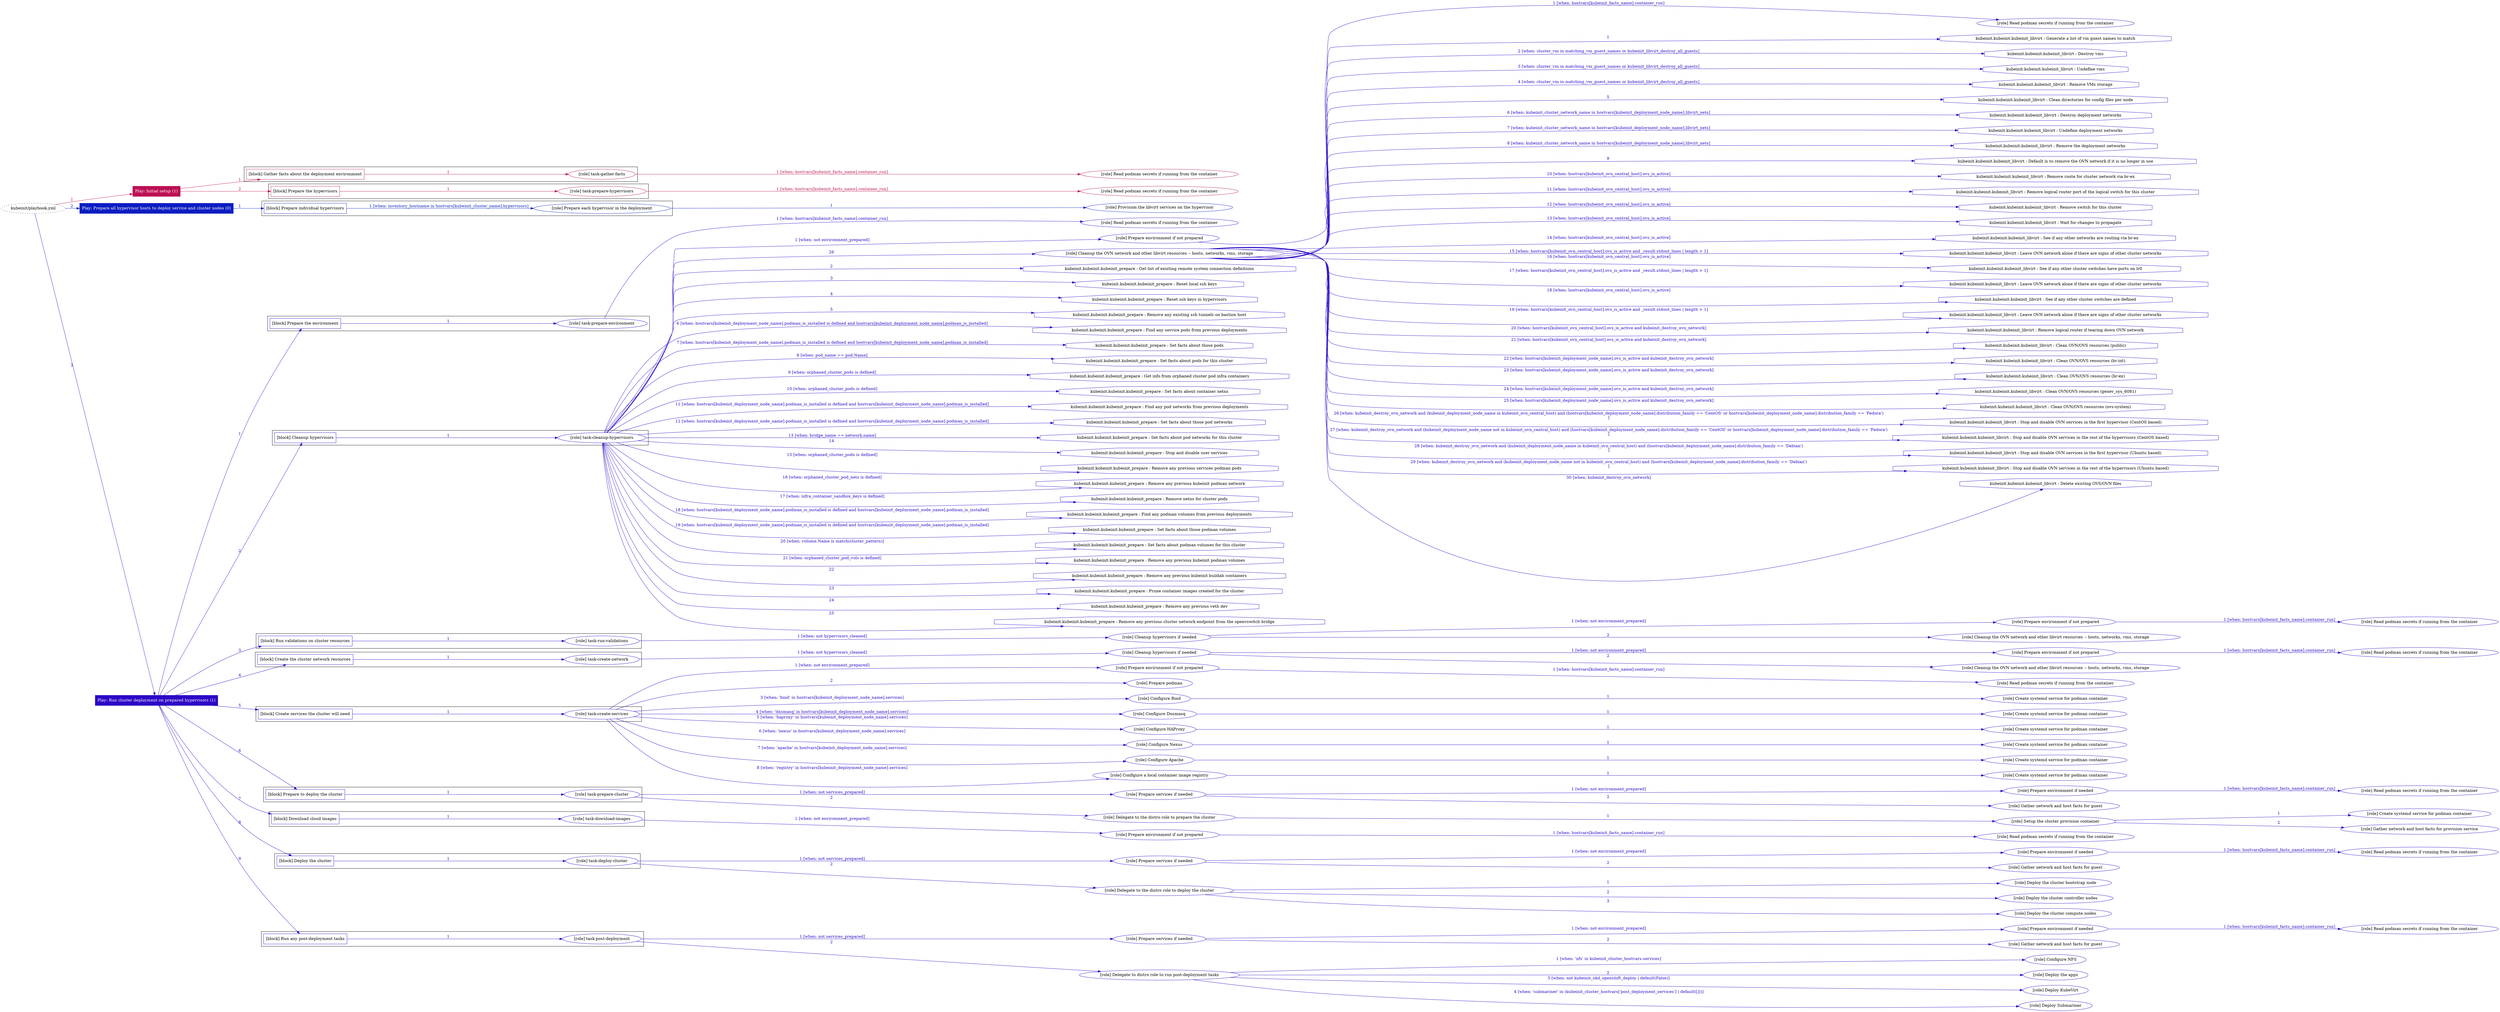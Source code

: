 digraph {
	graph [concentrate=true ordering=in rankdir=LR ratio=fill]
	edge [esep=5 sep=10]
	"kubeinit/playbook.yml" [id=root_node style=dotted]
	play_2c2508fe [label="Play: Initial setup (1)" color="#bc1054" fontcolor="#ffffff" id=play_2c2508fe shape=box style=filled tooltip=localhost]
	"kubeinit/playbook.yml" -> play_2c2508fe [label="1 " color="#bc1054" fontcolor="#bc1054" id=edge_4478fea7 labeltooltip="1 " tooltip="1 "]
	subgraph "Read podman secrets if running from the container" {
		role_b04b9e22 [label="[role] Read podman secrets if running from the container" color="#bc1054" id=role_b04b9e22 tooltip="Read podman secrets if running from the container"]
	}
	subgraph "task-gather-facts" {
		role_7b9893bc [label="[role] task-gather-facts" color="#bc1054" id=role_7b9893bc tooltip="task-gather-facts"]
		role_7b9893bc -> role_b04b9e22 [label="1 [when: hostvars[kubeinit_facts_name].container_run]" color="#bc1054" fontcolor="#bc1054" id=edge_1fce72dd labeltooltip="1 [when: hostvars[kubeinit_facts_name].container_run]" tooltip="1 [when: hostvars[kubeinit_facts_name].container_run]"]
	}
	subgraph "Read podman secrets if running from the container" {
		role_eb080489 [label="[role] Read podman secrets if running from the container" color="#bc1054" id=role_eb080489 tooltip="Read podman secrets if running from the container"]
	}
	subgraph "task-prepare-hypervisors" {
		role_b4d3b765 [label="[role] task-prepare-hypervisors" color="#bc1054" id=role_b4d3b765 tooltip="task-prepare-hypervisors"]
		role_b4d3b765 -> role_eb080489 [label="1 [when: hostvars[kubeinit_facts_name].container_run]" color="#bc1054" fontcolor="#bc1054" id=edge_f281e3e7 labeltooltip="1 [when: hostvars[kubeinit_facts_name].container_run]" tooltip="1 [when: hostvars[kubeinit_facts_name].container_run]"]
	}
	subgraph "Play: Initial setup (1)" {
		play_2c2508fe -> block_9a277f80 [label=1 color="#bc1054" fontcolor="#bc1054" id=edge_8232bbea labeltooltip=1 tooltip=1]
		subgraph cluster_block_9a277f80 {
			block_9a277f80 [label="[block] Gather facts about the deployment environment" color="#bc1054" id=block_9a277f80 labeltooltip="Gather facts about the deployment environment" shape=box tooltip="Gather facts about the deployment environment"]
			block_9a277f80 -> role_7b9893bc [label="1 " color="#bc1054" fontcolor="#bc1054" id=edge_72959b9e labeltooltip="1 " tooltip="1 "]
		}
		play_2c2508fe -> block_6b43b28f [label=2 color="#bc1054" fontcolor="#bc1054" id=edge_0f5d4173 labeltooltip=2 tooltip=2]
		subgraph cluster_block_6b43b28f {
			block_6b43b28f [label="[block] Prepare the hypervisors" color="#bc1054" id=block_6b43b28f labeltooltip="Prepare the hypervisors" shape=box tooltip="Prepare the hypervisors"]
			block_6b43b28f -> role_b4d3b765 [label="1 " color="#bc1054" fontcolor="#bc1054" id=edge_a3e27d16 labeltooltip="1 " tooltip="1 "]
		}
	}
	play_be5ba1f9 [label="Play: Prepare all hypervisor hosts to deploy service and cluster nodes (0)" color="#0b1dc1" fontcolor="#ffffff" id=play_be5ba1f9 shape=box style=filled tooltip="Play: Prepare all hypervisor hosts to deploy service and cluster nodes (0)"]
	"kubeinit/playbook.yml" -> play_be5ba1f9 [label="2 " color="#0b1dc1" fontcolor="#0b1dc1" id=edge_9eaf4f8a labeltooltip="2 " tooltip="2 "]
	subgraph "Provision the libvirt services on the hypervisor" {
		role_1a69fab8 [label="[role] Provision the libvirt services on the hypervisor" color="#0b1dc1" id=role_1a69fab8 tooltip="Provision the libvirt services on the hypervisor"]
	}
	subgraph "Prepare each hypervisor in the deployment" {
		role_00265170 [label="[role] Prepare each hypervisor in the deployment" color="#0b1dc1" id=role_00265170 tooltip="Prepare each hypervisor in the deployment"]
		role_00265170 -> role_1a69fab8 [label="1 " color="#0b1dc1" fontcolor="#0b1dc1" id=edge_0d4a24a4 labeltooltip="1 " tooltip="1 "]
	}
	subgraph "Play: Prepare all hypervisor hosts to deploy service and cluster nodes (0)" {
		play_be5ba1f9 -> block_6b6a8a63 [label=1 color="#0b1dc1" fontcolor="#0b1dc1" id=edge_4ced4e13 labeltooltip=1 tooltip=1]
		subgraph cluster_block_6b6a8a63 {
			block_6b6a8a63 [label="[block] Prepare individual hypervisors" color="#0b1dc1" id=block_6b6a8a63 labeltooltip="Prepare individual hypervisors" shape=box tooltip="Prepare individual hypervisors"]
			block_6b6a8a63 -> role_00265170 [label="1 [when: inventory_hostname in hostvars[kubeinit_cluster_name].hypervisors]" color="#0b1dc1" fontcolor="#0b1dc1" id=edge_5db9047f labeltooltip="1 [when: inventory_hostname in hostvars[kubeinit_cluster_name].hypervisors]" tooltip="1 [when: inventory_hostname in hostvars[kubeinit_cluster_name].hypervisors]"]
		}
	}
	play_8c4a919c [label="Play: Run cluster deployment on prepared hypervisors (1)" color="#2d06c6" fontcolor="#ffffff" id=play_8c4a919c shape=box style=filled tooltip=localhost]
	"kubeinit/playbook.yml" -> play_8c4a919c [label="3 " color="#2d06c6" fontcolor="#2d06c6" id=edge_ed7a48e8 labeltooltip="3 " tooltip="3 "]
	subgraph "Read podman secrets if running from the container" {
		role_0d879c09 [label="[role] Read podman secrets if running from the container" color="#2d06c6" id=role_0d879c09 tooltip="Read podman secrets if running from the container"]
	}
	subgraph "task-prepare-environment" {
		role_235e9c06 [label="[role] task-prepare-environment" color="#2d06c6" id=role_235e9c06 tooltip="task-prepare-environment"]
		role_235e9c06 -> role_0d879c09 [label="1 [when: hostvars[kubeinit_facts_name].container_run]" color="#2d06c6" fontcolor="#2d06c6" id=edge_e47ae565 labeltooltip="1 [when: hostvars[kubeinit_facts_name].container_run]" tooltip="1 [when: hostvars[kubeinit_facts_name].container_run]"]
	}
	subgraph "Read podman secrets if running from the container" {
		role_004c5efe [label="[role] Read podman secrets if running from the container" color="#2d06c6" id=role_004c5efe tooltip="Read podman secrets if running from the container"]
	}
	subgraph "Prepare environment if not prepared" {
		role_b1bf8eea [label="[role] Prepare environment if not prepared" color="#2d06c6" id=role_b1bf8eea tooltip="Prepare environment if not prepared"]
		role_b1bf8eea -> role_004c5efe [label="1 [when: hostvars[kubeinit_facts_name].container_run]" color="#2d06c6" fontcolor="#2d06c6" id=edge_266c7730 labeltooltip="1 [when: hostvars[kubeinit_facts_name].container_run]" tooltip="1 [when: hostvars[kubeinit_facts_name].container_run]"]
	}
	subgraph "Cleanup the OVN network and other libvirt resources -- hosts, networks, vms, storage" {
		role_cb018a1f [label="[role] Cleanup the OVN network and other libvirt resources -- hosts, networks, vms, storage" color="#2d06c6" id=role_cb018a1f tooltip="Cleanup the OVN network and other libvirt resources -- hosts, networks, vms, storage"]
		task_b13d6824 [label="kubeinit.kubeinit.kubeinit_libvirt : Generate a list of vm guest names to match" color="#2d06c6" id=task_b13d6824 shape=octagon tooltip="kubeinit.kubeinit.kubeinit_libvirt : Generate a list of vm guest names to match"]
		role_cb018a1f -> task_b13d6824 [label="1 " color="#2d06c6" fontcolor="#2d06c6" id=edge_498e5e73 labeltooltip="1 " tooltip="1 "]
		task_1e8fa1de [label="kubeinit.kubeinit.kubeinit_libvirt : Destroy vms" color="#2d06c6" id=task_1e8fa1de shape=octagon tooltip="kubeinit.kubeinit.kubeinit_libvirt : Destroy vms"]
		role_cb018a1f -> task_1e8fa1de [label="2 [when: cluster_vm in matching_vm_guest_names or kubeinit_libvirt_destroy_all_guests]" color="#2d06c6" fontcolor="#2d06c6" id=edge_bc2fe259 labeltooltip="2 [when: cluster_vm in matching_vm_guest_names or kubeinit_libvirt_destroy_all_guests]" tooltip="2 [when: cluster_vm in matching_vm_guest_names or kubeinit_libvirt_destroy_all_guests]"]
		task_642c8fd7 [label="kubeinit.kubeinit.kubeinit_libvirt : Undefine vms" color="#2d06c6" id=task_642c8fd7 shape=octagon tooltip="kubeinit.kubeinit.kubeinit_libvirt : Undefine vms"]
		role_cb018a1f -> task_642c8fd7 [label="3 [when: cluster_vm in matching_vm_guest_names or kubeinit_libvirt_destroy_all_guests]" color="#2d06c6" fontcolor="#2d06c6" id=edge_5ae63c77 labeltooltip="3 [when: cluster_vm in matching_vm_guest_names or kubeinit_libvirt_destroy_all_guests]" tooltip="3 [when: cluster_vm in matching_vm_guest_names or kubeinit_libvirt_destroy_all_guests]"]
		task_d6538812 [label="kubeinit.kubeinit.kubeinit_libvirt : Remove VMs storage" color="#2d06c6" id=task_d6538812 shape=octagon tooltip="kubeinit.kubeinit.kubeinit_libvirt : Remove VMs storage"]
		role_cb018a1f -> task_d6538812 [label="4 [when: cluster_vm in matching_vm_guest_names or kubeinit_libvirt_destroy_all_guests]" color="#2d06c6" fontcolor="#2d06c6" id=edge_23ca0b2b labeltooltip="4 [when: cluster_vm in matching_vm_guest_names or kubeinit_libvirt_destroy_all_guests]" tooltip="4 [when: cluster_vm in matching_vm_guest_names or kubeinit_libvirt_destroy_all_guests]"]
		task_a43aa437 [label="kubeinit.kubeinit.kubeinit_libvirt : Clean directories for config files per node" color="#2d06c6" id=task_a43aa437 shape=octagon tooltip="kubeinit.kubeinit.kubeinit_libvirt : Clean directories for config files per node"]
		role_cb018a1f -> task_a43aa437 [label="5 " color="#2d06c6" fontcolor="#2d06c6" id=edge_59586abf labeltooltip="5 " tooltip="5 "]
		task_bd4cc102 [label="kubeinit.kubeinit.kubeinit_libvirt : Destroy deployment networks" color="#2d06c6" id=task_bd4cc102 shape=octagon tooltip="kubeinit.kubeinit.kubeinit_libvirt : Destroy deployment networks"]
		role_cb018a1f -> task_bd4cc102 [label="6 [when: kubeinit_cluster_network_name in hostvars[kubeinit_deployment_node_name].libvirt_nets]" color="#2d06c6" fontcolor="#2d06c6" id=edge_1b3fa964 labeltooltip="6 [when: kubeinit_cluster_network_name in hostvars[kubeinit_deployment_node_name].libvirt_nets]" tooltip="6 [when: kubeinit_cluster_network_name in hostvars[kubeinit_deployment_node_name].libvirt_nets]"]
		task_d47474fd [label="kubeinit.kubeinit.kubeinit_libvirt : Undefine deployment networks" color="#2d06c6" id=task_d47474fd shape=octagon tooltip="kubeinit.kubeinit.kubeinit_libvirt : Undefine deployment networks"]
		role_cb018a1f -> task_d47474fd [label="7 [when: kubeinit_cluster_network_name in hostvars[kubeinit_deployment_node_name].libvirt_nets]" color="#2d06c6" fontcolor="#2d06c6" id=edge_cca3047c labeltooltip="7 [when: kubeinit_cluster_network_name in hostvars[kubeinit_deployment_node_name].libvirt_nets]" tooltip="7 [when: kubeinit_cluster_network_name in hostvars[kubeinit_deployment_node_name].libvirt_nets]"]
		task_1a55c24e [label="kubeinit.kubeinit.kubeinit_libvirt : Remove the deployment networks" color="#2d06c6" id=task_1a55c24e shape=octagon tooltip="kubeinit.kubeinit.kubeinit_libvirt : Remove the deployment networks"]
		role_cb018a1f -> task_1a55c24e [label="8 [when: kubeinit_cluster_network_name in hostvars[kubeinit_deployment_node_name].libvirt_nets]" color="#2d06c6" fontcolor="#2d06c6" id=edge_f0689af9 labeltooltip="8 [when: kubeinit_cluster_network_name in hostvars[kubeinit_deployment_node_name].libvirt_nets]" tooltip="8 [when: kubeinit_cluster_network_name in hostvars[kubeinit_deployment_node_name].libvirt_nets]"]
		task_de033143 [label="kubeinit.kubeinit.kubeinit_libvirt : Default is to remove the OVN network if it is no longer in use" color="#2d06c6" id=task_de033143 shape=octagon tooltip="kubeinit.kubeinit.kubeinit_libvirt : Default is to remove the OVN network if it is no longer in use"]
		role_cb018a1f -> task_de033143 [label="9 " color="#2d06c6" fontcolor="#2d06c6" id=edge_bea1b31c labeltooltip="9 " tooltip="9 "]
		task_fe387391 [label="kubeinit.kubeinit.kubeinit_libvirt : Remove route for cluster network via br-ex" color="#2d06c6" id=task_fe387391 shape=octagon tooltip="kubeinit.kubeinit.kubeinit_libvirt : Remove route for cluster network via br-ex"]
		role_cb018a1f -> task_fe387391 [label="10 [when: hostvars[kubeinit_ovn_central_host].ovs_is_active]" color="#2d06c6" fontcolor="#2d06c6" id=edge_c26124bd labeltooltip="10 [when: hostvars[kubeinit_ovn_central_host].ovs_is_active]" tooltip="10 [when: hostvars[kubeinit_ovn_central_host].ovs_is_active]"]
		task_5564be2a [label="kubeinit.kubeinit.kubeinit_libvirt : Remove logical router port of the logical switch for this cluster" color="#2d06c6" id=task_5564be2a shape=octagon tooltip="kubeinit.kubeinit.kubeinit_libvirt : Remove logical router port of the logical switch for this cluster"]
		role_cb018a1f -> task_5564be2a [label="11 [when: hostvars[kubeinit_ovn_central_host].ovs_is_active]" color="#2d06c6" fontcolor="#2d06c6" id=edge_ad316e17 labeltooltip="11 [when: hostvars[kubeinit_ovn_central_host].ovs_is_active]" tooltip="11 [when: hostvars[kubeinit_ovn_central_host].ovs_is_active]"]
		task_ad98b372 [label="kubeinit.kubeinit.kubeinit_libvirt : Remove switch for this cluster" color="#2d06c6" id=task_ad98b372 shape=octagon tooltip="kubeinit.kubeinit.kubeinit_libvirt : Remove switch for this cluster"]
		role_cb018a1f -> task_ad98b372 [label="12 [when: hostvars[kubeinit_ovn_central_host].ovs_is_active]" color="#2d06c6" fontcolor="#2d06c6" id=edge_5c491a86 labeltooltip="12 [when: hostvars[kubeinit_ovn_central_host].ovs_is_active]" tooltip="12 [when: hostvars[kubeinit_ovn_central_host].ovs_is_active]"]
		task_0cb74860 [label="kubeinit.kubeinit.kubeinit_libvirt : Wait for changes to propagate" color="#2d06c6" id=task_0cb74860 shape=octagon tooltip="kubeinit.kubeinit.kubeinit_libvirt : Wait for changes to propagate"]
		role_cb018a1f -> task_0cb74860 [label="13 [when: hostvars[kubeinit_ovn_central_host].ovs_is_active]" color="#2d06c6" fontcolor="#2d06c6" id=edge_3369fd38 labeltooltip="13 [when: hostvars[kubeinit_ovn_central_host].ovs_is_active]" tooltip="13 [when: hostvars[kubeinit_ovn_central_host].ovs_is_active]"]
		task_6504850d [label="kubeinit.kubeinit.kubeinit_libvirt : See if any other networks are routing via br-ex" color="#2d06c6" id=task_6504850d shape=octagon tooltip="kubeinit.kubeinit.kubeinit_libvirt : See if any other networks are routing via br-ex"]
		role_cb018a1f -> task_6504850d [label="14 [when: hostvars[kubeinit_ovn_central_host].ovs_is_active]" color="#2d06c6" fontcolor="#2d06c6" id=edge_ca3e4e7c labeltooltip="14 [when: hostvars[kubeinit_ovn_central_host].ovs_is_active]" tooltip="14 [when: hostvars[kubeinit_ovn_central_host].ovs_is_active]"]
		task_c572f96c [label="kubeinit.kubeinit.kubeinit_libvirt : Leave OVN network alone if there are signs of other cluster networks" color="#2d06c6" id=task_c572f96c shape=octagon tooltip="kubeinit.kubeinit.kubeinit_libvirt : Leave OVN network alone if there are signs of other cluster networks"]
		role_cb018a1f -> task_c572f96c [label="15 [when: hostvars[kubeinit_ovn_central_host].ovs_is_active and _result.stdout_lines | length > 1]" color="#2d06c6" fontcolor="#2d06c6" id=edge_40ce9cbe labeltooltip="15 [when: hostvars[kubeinit_ovn_central_host].ovs_is_active and _result.stdout_lines | length > 1]" tooltip="15 [when: hostvars[kubeinit_ovn_central_host].ovs_is_active and _result.stdout_lines | length > 1]"]
		task_8e1ae9ef [label="kubeinit.kubeinit.kubeinit_libvirt : See if any other cluster switches have ports on lr0" color="#2d06c6" id=task_8e1ae9ef shape=octagon tooltip="kubeinit.kubeinit.kubeinit_libvirt : See if any other cluster switches have ports on lr0"]
		role_cb018a1f -> task_8e1ae9ef [label="16 [when: hostvars[kubeinit_ovn_central_host].ovs_is_active]" color="#2d06c6" fontcolor="#2d06c6" id=edge_df37f587 labeltooltip="16 [when: hostvars[kubeinit_ovn_central_host].ovs_is_active]" tooltip="16 [when: hostvars[kubeinit_ovn_central_host].ovs_is_active]"]
		task_384533c3 [label="kubeinit.kubeinit.kubeinit_libvirt : Leave OVN network alone if there are signs of other cluster networks" color="#2d06c6" id=task_384533c3 shape=octagon tooltip="kubeinit.kubeinit.kubeinit_libvirt : Leave OVN network alone if there are signs of other cluster networks"]
		role_cb018a1f -> task_384533c3 [label="17 [when: hostvars[kubeinit_ovn_central_host].ovs_is_active and _result.stdout_lines | length > 1]" color="#2d06c6" fontcolor="#2d06c6" id=edge_35926a7c labeltooltip="17 [when: hostvars[kubeinit_ovn_central_host].ovs_is_active and _result.stdout_lines | length > 1]" tooltip="17 [when: hostvars[kubeinit_ovn_central_host].ovs_is_active and _result.stdout_lines | length > 1]"]
		task_0d79555a [label="kubeinit.kubeinit.kubeinit_libvirt : See if any other cluster switches are defined" color="#2d06c6" id=task_0d79555a shape=octagon tooltip="kubeinit.kubeinit.kubeinit_libvirt : See if any other cluster switches are defined"]
		role_cb018a1f -> task_0d79555a [label="18 [when: hostvars[kubeinit_ovn_central_host].ovs_is_active]" color="#2d06c6" fontcolor="#2d06c6" id=edge_6be28698 labeltooltip="18 [when: hostvars[kubeinit_ovn_central_host].ovs_is_active]" tooltip="18 [when: hostvars[kubeinit_ovn_central_host].ovs_is_active]"]
		task_d90d8a83 [label="kubeinit.kubeinit.kubeinit_libvirt : Leave OVN network alone if there are signs of other cluster networks" color="#2d06c6" id=task_d90d8a83 shape=octagon tooltip="kubeinit.kubeinit.kubeinit_libvirt : Leave OVN network alone if there are signs of other cluster networks"]
		role_cb018a1f -> task_d90d8a83 [label="19 [when: hostvars[kubeinit_ovn_central_host].ovs_is_active and _result.stdout_lines | length > 1]" color="#2d06c6" fontcolor="#2d06c6" id=edge_b7bc6449 labeltooltip="19 [when: hostvars[kubeinit_ovn_central_host].ovs_is_active and _result.stdout_lines | length > 1]" tooltip="19 [when: hostvars[kubeinit_ovn_central_host].ovs_is_active and _result.stdout_lines | length > 1]"]
		task_22558894 [label="kubeinit.kubeinit.kubeinit_libvirt : Remove logical router if tearing down OVN network" color="#2d06c6" id=task_22558894 shape=octagon tooltip="kubeinit.kubeinit.kubeinit_libvirt : Remove logical router if tearing down OVN network"]
		role_cb018a1f -> task_22558894 [label="20 [when: hostvars[kubeinit_ovn_central_host].ovs_is_active and kubeinit_destroy_ovn_network]" color="#2d06c6" fontcolor="#2d06c6" id=edge_6893e6ca labeltooltip="20 [when: hostvars[kubeinit_ovn_central_host].ovs_is_active and kubeinit_destroy_ovn_network]" tooltip="20 [when: hostvars[kubeinit_ovn_central_host].ovs_is_active and kubeinit_destroy_ovn_network]"]
		task_f696832a [label="kubeinit.kubeinit.kubeinit_libvirt : Clean OVN/OVS resources (public)" color="#2d06c6" id=task_f696832a shape=octagon tooltip="kubeinit.kubeinit.kubeinit_libvirt : Clean OVN/OVS resources (public)"]
		role_cb018a1f -> task_f696832a [label="21 [when: hostvars[kubeinit_ovn_central_host].ovs_is_active and kubeinit_destroy_ovn_network]" color="#2d06c6" fontcolor="#2d06c6" id=edge_6356eff2 labeltooltip="21 [when: hostvars[kubeinit_ovn_central_host].ovs_is_active and kubeinit_destroy_ovn_network]" tooltip="21 [when: hostvars[kubeinit_ovn_central_host].ovs_is_active and kubeinit_destroy_ovn_network]"]
		task_185e99b8 [label="kubeinit.kubeinit.kubeinit_libvirt : Clean OVN/OVS resources (br-int)" color="#2d06c6" id=task_185e99b8 shape=octagon tooltip="kubeinit.kubeinit.kubeinit_libvirt : Clean OVN/OVS resources (br-int)"]
		role_cb018a1f -> task_185e99b8 [label="22 [when: hostvars[kubeinit_deployment_node_name].ovs_is_active and kubeinit_destroy_ovn_network]" color="#2d06c6" fontcolor="#2d06c6" id=edge_5c1d1745 labeltooltip="22 [when: hostvars[kubeinit_deployment_node_name].ovs_is_active and kubeinit_destroy_ovn_network]" tooltip="22 [when: hostvars[kubeinit_deployment_node_name].ovs_is_active and kubeinit_destroy_ovn_network]"]
		task_cf2c1549 [label="kubeinit.kubeinit.kubeinit_libvirt : Clean OVN/OVS resources (br-ex)" color="#2d06c6" id=task_cf2c1549 shape=octagon tooltip="kubeinit.kubeinit.kubeinit_libvirt : Clean OVN/OVS resources (br-ex)"]
		role_cb018a1f -> task_cf2c1549 [label="23 [when: hostvars[kubeinit_deployment_node_name].ovs_is_active and kubeinit_destroy_ovn_network]" color="#2d06c6" fontcolor="#2d06c6" id=edge_693ae1a9 labeltooltip="23 [when: hostvars[kubeinit_deployment_node_name].ovs_is_active and kubeinit_destroy_ovn_network]" tooltip="23 [when: hostvars[kubeinit_deployment_node_name].ovs_is_active and kubeinit_destroy_ovn_network]"]
		task_52277fc4 [label="kubeinit.kubeinit.kubeinit_libvirt : Clean OVN/OVS resources (genev_sys_6081)" color="#2d06c6" id=task_52277fc4 shape=octagon tooltip="kubeinit.kubeinit.kubeinit_libvirt : Clean OVN/OVS resources (genev_sys_6081)"]
		role_cb018a1f -> task_52277fc4 [label="24 [when: hostvars[kubeinit_deployment_node_name].ovs_is_active and kubeinit_destroy_ovn_network]" color="#2d06c6" fontcolor="#2d06c6" id=edge_88530b46 labeltooltip="24 [when: hostvars[kubeinit_deployment_node_name].ovs_is_active and kubeinit_destroy_ovn_network]" tooltip="24 [when: hostvars[kubeinit_deployment_node_name].ovs_is_active and kubeinit_destroy_ovn_network]"]
		task_5b38d25a [label="kubeinit.kubeinit.kubeinit_libvirt : Clean OVN/OVS resources (ovs-system)" color="#2d06c6" id=task_5b38d25a shape=octagon tooltip="kubeinit.kubeinit.kubeinit_libvirt : Clean OVN/OVS resources (ovs-system)"]
		role_cb018a1f -> task_5b38d25a [label="25 [when: hostvars[kubeinit_deployment_node_name].ovs_is_active and kubeinit_destroy_ovn_network]" color="#2d06c6" fontcolor="#2d06c6" id=edge_9ab1ea35 labeltooltip="25 [when: hostvars[kubeinit_deployment_node_name].ovs_is_active and kubeinit_destroy_ovn_network]" tooltip="25 [when: hostvars[kubeinit_deployment_node_name].ovs_is_active and kubeinit_destroy_ovn_network]"]
		task_f5a43636 [label="kubeinit.kubeinit.kubeinit_libvirt : Stop and disable OVN services in the first hypervisor (CentOS based)" color="#2d06c6" id=task_f5a43636 shape=octagon tooltip="kubeinit.kubeinit.kubeinit_libvirt : Stop and disable OVN services in the first hypervisor (CentOS based)"]
		role_cb018a1f -> task_f5a43636 [label="26 [when: kubeinit_destroy_ovn_network and (kubeinit_deployment_node_name in kubeinit_ovn_central_host) and (hostvars[kubeinit_deployment_node_name].distribution_family == 'CentOS' or hostvars[kubeinit_deployment_node_name].distribution_family == 'Fedora')
]" color="#2d06c6" fontcolor="#2d06c6" id=edge_61af9189 labeltooltip="26 [when: kubeinit_destroy_ovn_network and (kubeinit_deployment_node_name in kubeinit_ovn_central_host) and (hostvars[kubeinit_deployment_node_name].distribution_family == 'CentOS' or hostvars[kubeinit_deployment_node_name].distribution_family == 'Fedora')
]" tooltip="26 [when: kubeinit_destroy_ovn_network and (kubeinit_deployment_node_name in kubeinit_ovn_central_host) and (hostvars[kubeinit_deployment_node_name].distribution_family == 'CentOS' or hostvars[kubeinit_deployment_node_name].distribution_family == 'Fedora')
]"]
		task_181fc7e1 [label="kubeinit.kubeinit.kubeinit_libvirt : Stop and disable OVN services in the rest of the hypervisors (CentOS based)" color="#2d06c6" id=task_181fc7e1 shape=octagon tooltip="kubeinit.kubeinit.kubeinit_libvirt : Stop and disable OVN services in the rest of the hypervisors (CentOS based)"]
		role_cb018a1f -> task_181fc7e1 [label="27 [when: kubeinit_destroy_ovn_network and (kubeinit_deployment_node_name not in kubeinit_ovn_central_host) and (hostvars[kubeinit_deployment_node_name].distribution_family == 'CentOS' or hostvars[kubeinit_deployment_node_name].distribution_family == 'Fedora')
]" color="#2d06c6" fontcolor="#2d06c6" id=edge_5e26d566 labeltooltip="27 [when: kubeinit_destroy_ovn_network and (kubeinit_deployment_node_name not in kubeinit_ovn_central_host) and (hostvars[kubeinit_deployment_node_name].distribution_family == 'CentOS' or hostvars[kubeinit_deployment_node_name].distribution_family == 'Fedora')
]" tooltip="27 [when: kubeinit_destroy_ovn_network and (kubeinit_deployment_node_name not in kubeinit_ovn_central_host) and (hostvars[kubeinit_deployment_node_name].distribution_family == 'CentOS' or hostvars[kubeinit_deployment_node_name].distribution_family == 'Fedora')
]"]
		task_3bb5edf9 [label="kubeinit.kubeinit.kubeinit_libvirt : Stop and disable OVN services in the first hypervisor (Ubuntu based)" color="#2d06c6" id=task_3bb5edf9 shape=octagon tooltip="kubeinit.kubeinit.kubeinit_libvirt : Stop and disable OVN services in the first hypervisor (Ubuntu based)"]
		role_cb018a1f -> task_3bb5edf9 [label="28 [when: kubeinit_destroy_ovn_network and (kubeinit_deployment_node_name in kubeinit_ovn_central_host) and (hostvars[kubeinit_deployment_node_name].distribution_family == 'Debian')
]" color="#2d06c6" fontcolor="#2d06c6" id=edge_60c0f1c6 labeltooltip="28 [when: kubeinit_destroy_ovn_network and (kubeinit_deployment_node_name in kubeinit_ovn_central_host) and (hostvars[kubeinit_deployment_node_name].distribution_family == 'Debian')
]" tooltip="28 [when: kubeinit_destroy_ovn_network and (kubeinit_deployment_node_name in kubeinit_ovn_central_host) and (hostvars[kubeinit_deployment_node_name].distribution_family == 'Debian')
]"]
		task_0cf262cb [label="kubeinit.kubeinit.kubeinit_libvirt : Stop and disable OVN services in the rest of the hypervisors (Ubuntu based)" color="#2d06c6" id=task_0cf262cb shape=octagon tooltip="kubeinit.kubeinit.kubeinit_libvirt : Stop and disable OVN services in the rest of the hypervisors (Ubuntu based)"]
		role_cb018a1f -> task_0cf262cb [label="29 [when: kubeinit_destroy_ovn_network and (kubeinit_deployment_node_name not in kubeinit_ovn_central_host) and (hostvars[kubeinit_deployment_node_name].distribution_family == 'Debian')
]" color="#2d06c6" fontcolor="#2d06c6" id=edge_b780b2ed labeltooltip="29 [when: kubeinit_destroy_ovn_network and (kubeinit_deployment_node_name not in kubeinit_ovn_central_host) and (hostvars[kubeinit_deployment_node_name].distribution_family == 'Debian')
]" tooltip="29 [when: kubeinit_destroy_ovn_network and (kubeinit_deployment_node_name not in kubeinit_ovn_central_host) and (hostvars[kubeinit_deployment_node_name].distribution_family == 'Debian')
]"]
		task_5b58e30d [label="kubeinit.kubeinit.kubeinit_libvirt : Delete existing OVS/OVN files" color="#2d06c6" id=task_5b58e30d shape=octagon tooltip="kubeinit.kubeinit.kubeinit_libvirt : Delete existing OVS/OVN files"]
		role_cb018a1f -> task_5b58e30d [label="30 [when: kubeinit_destroy_ovn_network]" color="#2d06c6" fontcolor="#2d06c6" id=edge_70e68625 labeltooltip="30 [when: kubeinit_destroy_ovn_network]" tooltip="30 [when: kubeinit_destroy_ovn_network]"]
	}
	subgraph "task-cleanup-hypervisors" {
		role_37c4aec0 [label="[role] task-cleanup-hypervisors" color="#2d06c6" id=role_37c4aec0 tooltip="task-cleanup-hypervisors"]
		role_37c4aec0 -> role_b1bf8eea [label="1 [when: not environment_prepared]" color="#2d06c6" fontcolor="#2d06c6" id=edge_dd867d23 labeltooltip="1 [when: not environment_prepared]" tooltip="1 [when: not environment_prepared]"]
		task_35c0f395 [label="kubeinit.kubeinit.kubeinit_prepare : Get list of existing remote system connection definitions" color="#2d06c6" id=task_35c0f395 shape=octagon tooltip="kubeinit.kubeinit.kubeinit_prepare : Get list of existing remote system connection definitions"]
		role_37c4aec0 -> task_35c0f395 [label="2 " color="#2d06c6" fontcolor="#2d06c6" id=edge_0fde5626 labeltooltip="2 " tooltip="2 "]
		task_5d100cf1 [label="kubeinit.kubeinit.kubeinit_prepare : Reset local ssh keys" color="#2d06c6" id=task_5d100cf1 shape=octagon tooltip="kubeinit.kubeinit.kubeinit_prepare : Reset local ssh keys"]
		role_37c4aec0 -> task_5d100cf1 [label="3 " color="#2d06c6" fontcolor="#2d06c6" id=edge_d486b5c1 labeltooltip="3 " tooltip="3 "]
		task_f64f6e5d [label="kubeinit.kubeinit.kubeinit_prepare : Reset ssh keys in hypervisors" color="#2d06c6" id=task_f64f6e5d shape=octagon tooltip="kubeinit.kubeinit.kubeinit_prepare : Reset ssh keys in hypervisors"]
		role_37c4aec0 -> task_f64f6e5d [label="4 " color="#2d06c6" fontcolor="#2d06c6" id=edge_59fd862b labeltooltip="4 " tooltip="4 "]
		task_1ba56ed3 [label="kubeinit.kubeinit.kubeinit_prepare : Remove any existing ssh tunnels on bastion host" color="#2d06c6" id=task_1ba56ed3 shape=octagon tooltip="kubeinit.kubeinit.kubeinit_prepare : Remove any existing ssh tunnels on bastion host"]
		role_37c4aec0 -> task_1ba56ed3 [label="5 " color="#2d06c6" fontcolor="#2d06c6" id=edge_d4f059e6 labeltooltip="5 " tooltip="5 "]
		task_2a3dc11a [label="kubeinit.kubeinit.kubeinit_prepare : Find any service pods from previous deployments" color="#2d06c6" id=task_2a3dc11a shape=octagon tooltip="kubeinit.kubeinit.kubeinit_prepare : Find any service pods from previous deployments"]
		role_37c4aec0 -> task_2a3dc11a [label="6 [when: hostvars[kubeinit_deployment_node_name].podman_is_installed is defined and hostvars[kubeinit_deployment_node_name].podman_is_installed]" color="#2d06c6" fontcolor="#2d06c6" id=edge_89bd3853 labeltooltip="6 [when: hostvars[kubeinit_deployment_node_name].podman_is_installed is defined and hostvars[kubeinit_deployment_node_name].podman_is_installed]" tooltip="6 [when: hostvars[kubeinit_deployment_node_name].podman_is_installed is defined and hostvars[kubeinit_deployment_node_name].podman_is_installed]"]
		task_303fed20 [label="kubeinit.kubeinit.kubeinit_prepare : Set facts about those pods" color="#2d06c6" id=task_303fed20 shape=octagon tooltip="kubeinit.kubeinit.kubeinit_prepare : Set facts about those pods"]
		role_37c4aec0 -> task_303fed20 [label="7 [when: hostvars[kubeinit_deployment_node_name].podman_is_installed is defined and hostvars[kubeinit_deployment_node_name].podman_is_installed]" color="#2d06c6" fontcolor="#2d06c6" id=edge_ed9da8db labeltooltip="7 [when: hostvars[kubeinit_deployment_node_name].podman_is_installed is defined and hostvars[kubeinit_deployment_node_name].podman_is_installed]" tooltip="7 [when: hostvars[kubeinit_deployment_node_name].podman_is_installed is defined and hostvars[kubeinit_deployment_node_name].podman_is_installed]"]
		task_4f0a6f3e [label="kubeinit.kubeinit.kubeinit_prepare : Set facts about pods for this cluster" color="#2d06c6" id=task_4f0a6f3e shape=octagon tooltip="kubeinit.kubeinit.kubeinit_prepare : Set facts about pods for this cluster"]
		role_37c4aec0 -> task_4f0a6f3e [label="8 [when: pod_name == pod.Name]" color="#2d06c6" fontcolor="#2d06c6" id=edge_d79fe931 labeltooltip="8 [when: pod_name == pod.Name]" tooltip="8 [when: pod_name == pod.Name]"]
		task_70990988 [label="kubeinit.kubeinit.kubeinit_prepare : Get info from orphaned cluster pod infra containers" color="#2d06c6" id=task_70990988 shape=octagon tooltip="kubeinit.kubeinit.kubeinit_prepare : Get info from orphaned cluster pod infra containers"]
		role_37c4aec0 -> task_70990988 [label="9 [when: orphaned_cluster_pods is defined]" color="#2d06c6" fontcolor="#2d06c6" id=edge_403af008 labeltooltip="9 [when: orphaned_cluster_pods is defined]" tooltip="9 [when: orphaned_cluster_pods is defined]"]
		task_e973cd18 [label="kubeinit.kubeinit.kubeinit_prepare : Set facts about container netns" color="#2d06c6" id=task_e973cd18 shape=octagon tooltip="kubeinit.kubeinit.kubeinit_prepare : Set facts about container netns"]
		role_37c4aec0 -> task_e973cd18 [label="10 [when: orphaned_cluster_pods is defined]" color="#2d06c6" fontcolor="#2d06c6" id=edge_ea39cf96 labeltooltip="10 [when: orphaned_cluster_pods is defined]" tooltip="10 [when: orphaned_cluster_pods is defined]"]
		task_09bf8f1b [label="kubeinit.kubeinit.kubeinit_prepare : Find any pod networks from previous deployments" color="#2d06c6" id=task_09bf8f1b shape=octagon tooltip="kubeinit.kubeinit.kubeinit_prepare : Find any pod networks from previous deployments"]
		role_37c4aec0 -> task_09bf8f1b [label="11 [when: hostvars[kubeinit_deployment_node_name].podman_is_installed is defined and hostvars[kubeinit_deployment_node_name].podman_is_installed]" color="#2d06c6" fontcolor="#2d06c6" id=edge_c5c6fc13 labeltooltip="11 [when: hostvars[kubeinit_deployment_node_name].podman_is_installed is defined and hostvars[kubeinit_deployment_node_name].podman_is_installed]" tooltip="11 [when: hostvars[kubeinit_deployment_node_name].podman_is_installed is defined and hostvars[kubeinit_deployment_node_name].podman_is_installed]"]
		task_34344c6e [label="kubeinit.kubeinit.kubeinit_prepare : Set facts about those pod networks" color="#2d06c6" id=task_34344c6e shape=octagon tooltip="kubeinit.kubeinit.kubeinit_prepare : Set facts about those pod networks"]
		role_37c4aec0 -> task_34344c6e [label="12 [when: hostvars[kubeinit_deployment_node_name].podman_is_installed is defined and hostvars[kubeinit_deployment_node_name].podman_is_installed]" color="#2d06c6" fontcolor="#2d06c6" id=edge_3ebac555 labeltooltip="12 [when: hostvars[kubeinit_deployment_node_name].podman_is_installed is defined and hostvars[kubeinit_deployment_node_name].podman_is_installed]" tooltip="12 [when: hostvars[kubeinit_deployment_node_name].podman_is_installed is defined and hostvars[kubeinit_deployment_node_name].podman_is_installed]"]
		task_5fd88c29 [label="kubeinit.kubeinit.kubeinit_prepare : Set facts about pod networks for this cluster" color="#2d06c6" id=task_5fd88c29 shape=octagon tooltip="kubeinit.kubeinit.kubeinit_prepare : Set facts about pod networks for this cluster"]
		role_37c4aec0 -> task_5fd88c29 [label="13 [when: bridge_name == network.name]" color="#2d06c6" fontcolor="#2d06c6" id=edge_74ad23cb labeltooltip="13 [when: bridge_name == network.name]" tooltip="13 [when: bridge_name == network.name]"]
		task_afda3246 [label="kubeinit.kubeinit.kubeinit_prepare : Stop and disable user services" color="#2d06c6" id=task_afda3246 shape=octagon tooltip="kubeinit.kubeinit.kubeinit_prepare : Stop and disable user services"]
		role_37c4aec0 -> task_afda3246 [label="14 " color="#2d06c6" fontcolor="#2d06c6" id=edge_2e4bb2dc labeltooltip="14 " tooltip="14 "]
		task_3724dbf3 [label="kubeinit.kubeinit.kubeinit_prepare : Remove any previous services podman pods" color="#2d06c6" id=task_3724dbf3 shape=octagon tooltip="kubeinit.kubeinit.kubeinit_prepare : Remove any previous services podman pods"]
		role_37c4aec0 -> task_3724dbf3 [label="15 [when: orphaned_cluster_pods is defined]" color="#2d06c6" fontcolor="#2d06c6" id=edge_2160fcf5 labeltooltip="15 [when: orphaned_cluster_pods is defined]" tooltip="15 [when: orphaned_cluster_pods is defined]"]
		task_a5420cb2 [label="kubeinit.kubeinit.kubeinit_prepare : Remove any previous kubeinit podman network" color="#2d06c6" id=task_a5420cb2 shape=octagon tooltip="kubeinit.kubeinit.kubeinit_prepare : Remove any previous kubeinit podman network"]
		role_37c4aec0 -> task_a5420cb2 [label="16 [when: orphaned_cluster_pod_nets is defined]" color="#2d06c6" fontcolor="#2d06c6" id=edge_ed2f4a83 labeltooltip="16 [when: orphaned_cluster_pod_nets is defined]" tooltip="16 [when: orphaned_cluster_pod_nets is defined]"]
		task_432996ac [label="kubeinit.kubeinit.kubeinit_prepare : Remove netns for cluster pods" color="#2d06c6" id=task_432996ac shape=octagon tooltip="kubeinit.kubeinit.kubeinit_prepare : Remove netns for cluster pods"]
		role_37c4aec0 -> task_432996ac [label="17 [when: infra_container_sandbox_keys is defined]" color="#2d06c6" fontcolor="#2d06c6" id=edge_331be30a labeltooltip="17 [when: infra_container_sandbox_keys is defined]" tooltip="17 [when: infra_container_sandbox_keys is defined]"]
		task_dfc30407 [label="kubeinit.kubeinit.kubeinit_prepare : Find any podman volumes from previous deployments" color="#2d06c6" id=task_dfc30407 shape=octagon tooltip="kubeinit.kubeinit.kubeinit_prepare : Find any podman volumes from previous deployments"]
		role_37c4aec0 -> task_dfc30407 [label="18 [when: hostvars[kubeinit_deployment_node_name].podman_is_installed is defined and hostvars[kubeinit_deployment_node_name].podman_is_installed]" color="#2d06c6" fontcolor="#2d06c6" id=edge_f5079040 labeltooltip="18 [when: hostvars[kubeinit_deployment_node_name].podman_is_installed is defined and hostvars[kubeinit_deployment_node_name].podman_is_installed]" tooltip="18 [when: hostvars[kubeinit_deployment_node_name].podman_is_installed is defined and hostvars[kubeinit_deployment_node_name].podman_is_installed]"]
		task_1ef3a583 [label="kubeinit.kubeinit.kubeinit_prepare : Set facts about those podman volumes" color="#2d06c6" id=task_1ef3a583 shape=octagon tooltip="kubeinit.kubeinit.kubeinit_prepare : Set facts about those podman volumes"]
		role_37c4aec0 -> task_1ef3a583 [label="19 [when: hostvars[kubeinit_deployment_node_name].podman_is_installed is defined and hostvars[kubeinit_deployment_node_name].podman_is_installed]" color="#2d06c6" fontcolor="#2d06c6" id=edge_f76a0d1b labeltooltip="19 [when: hostvars[kubeinit_deployment_node_name].podman_is_installed is defined and hostvars[kubeinit_deployment_node_name].podman_is_installed]" tooltip="19 [when: hostvars[kubeinit_deployment_node_name].podman_is_installed is defined and hostvars[kubeinit_deployment_node_name].podman_is_installed]"]
		task_22142c09 [label="kubeinit.kubeinit.kubeinit_prepare : Set facts about podman volumes for this cluster" color="#2d06c6" id=task_22142c09 shape=octagon tooltip="kubeinit.kubeinit.kubeinit_prepare : Set facts about podman volumes for this cluster"]
		role_37c4aec0 -> task_22142c09 [label="20 [when: volume.Name is match(cluster_pattern)]" color="#2d06c6" fontcolor="#2d06c6" id=edge_b51f11a1 labeltooltip="20 [when: volume.Name is match(cluster_pattern)]" tooltip="20 [when: volume.Name is match(cluster_pattern)]"]
		task_c7f95722 [label="kubeinit.kubeinit.kubeinit_prepare : Remove any previous kubeinit podman volumes" color="#2d06c6" id=task_c7f95722 shape=octagon tooltip="kubeinit.kubeinit.kubeinit_prepare : Remove any previous kubeinit podman volumes"]
		role_37c4aec0 -> task_c7f95722 [label="21 [when: orphaned_cluster_pod_vols is defined]" color="#2d06c6" fontcolor="#2d06c6" id=edge_7a341bee labeltooltip="21 [when: orphaned_cluster_pod_vols is defined]" tooltip="21 [when: orphaned_cluster_pod_vols is defined]"]
		task_afc9ad64 [label="kubeinit.kubeinit.kubeinit_prepare : Remove any previous kubeinit buildah containers" color="#2d06c6" id=task_afc9ad64 shape=octagon tooltip="kubeinit.kubeinit.kubeinit_prepare : Remove any previous kubeinit buildah containers"]
		role_37c4aec0 -> task_afc9ad64 [label="22 " color="#2d06c6" fontcolor="#2d06c6" id=edge_738ff721 labeltooltip="22 " tooltip="22 "]
		task_8f38ba7b [label="kubeinit.kubeinit.kubeinit_prepare : Prune container images created for the cluster" color="#2d06c6" id=task_8f38ba7b shape=octagon tooltip="kubeinit.kubeinit.kubeinit_prepare : Prune container images created for the cluster"]
		role_37c4aec0 -> task_8f38ba7b [label="23 " color="#2d06c6" fontcolor="#2d06c6" id=edge_a5ba4913 labeltooltip="23 " tooltip="23 "]
		task_add7be7c [label="kubeinit.kubeinit.kubeinit_prepare : Remove any previous veth dev" color="#2d06c6" id=task_add7be7c shape=octagon tooltip="kubeinit.kubeinit.kubeinit_prepare : Remove any previous veth dev"]
		role_37c4aec0 -> task_add7be7c [label="24 " color="#2d06c6" fontcolor="#2d06c6" id=edge_610ea22d labeltooltip="24 " tooltip="24 "]
		task_450304db [label="kubeinit.kubeinit.kubeinit_prepare : Remove any previous cluster network endpoint from the openvswitch bridge" color="#2d06c6" id=task_450304db shape=octagon tooltip="kubeinit.kubeinit.kubeinit_prepare : Remove any previous cluster network endpoint from the openvswitch bridge"]
		role_37c4aec0 -> task_450304db [label="25 " color="#2d06c6" fontcolor="#2d06c6" id=edge_0fbb31ec labeltooltip="25 " tooltip="25 "]
		role_37c4aec0 -> role_cb018a1f [label="26 " color="#2d06c6" fontcolor="#2d06c6" id=edge_d4b993ca labeltooltip="26 " tooltip="26 "]
	}
	subgraph "Read podman secrets if running from the container" {
		role_4e05fd75 [label="[role] Read podman secrets if running from the container" color="#2d06c6" id=role_4e05fd75 tooltip="Read podman secrets if running from the container"]
	}
	subgraph "Prepare environment if not prepared" {
		role_76259747 [label="[role] Prepare environment if not prepared" color="#2d06c6" id=role_76259747 tooltip="Prepare environment if not prepared"]
		role_76259747 -> role_4e05fd75 [label="1 [when: hostvars[kubeinit_facts_name].container_run]" color="#2d06c6" fontcolor="#2d06c6" id=edge_9a39ccf9 labeltooltip="1 [when: hostvars[kubeinit_facts_name].container_run]" tooltip="1 [when: hostvars[kubeinit_facts_name].container_run]"]
	}
	subgraph "Cleanup the OVN network and other libvirt resources -- hosts, networks, vms, storage" {
		role_c3062039 [label="[role] Cleanup the OVN network and other libvirt resources -- hosts, networks, vms, storage" color="#2d06c6" id=role_c3062039 tooltip="Cleanup the OVN network and other libvirt resources -- hosts, networks, vms, storage"]
	}
	subgraph "Cleanup hypervisors if needed" {
		role_3f045e7b [label="[role] Cleanup hypervisors if needed" color="#2d06c6" id=role_3f045e7b tooltip="Cleanup hypervisors if needed"]
		role_3f045e7b -> role_76259747 [label="1 [when: not environment_prepared]" color="#2d06c6" fontcolor="#2d06c6" id=edge_98c2af4a labeltooltip="1 [when: not environment_prepared]" tooltip="1 [when: not environment_prepared]"]
		role_3f045e7b -> role_c3062039 [label="2 " color="#2d06c6" fontcolor="#2d06c6" id=edge_9d637ed7 labeltooltip="2 " tooltip="2 "]
	}
	subgraph "task-run-validations" {
		role_889086b1 [label="[role] task-run-validations" color="#2d06c6" id=role_889086b1 tooltip="task-run-validations"]
		role_889086b1 -> role_3f045e7b [label="1 [when: not hypervisors_cleaned]" color="#2d06c6" fontcolor="#2d06c6" id=edge_11fc77ae labeltooltip="1 [when: not hypervisors_cleaned]" tooltip="1 [when: not hypervisors_cleaned]"]
	}
	subgraph "Read podman secrets if running from the container" {
		role_61020f13 [label="[role] Read podman secrets if running from the container" color="#2d06c6" id=role_61020f13 tooltip="Read podman secrets if running from the container"]
	}
	subgraph "Prepare environment if not prepared" {
		role_3a45bd23 [label="[role] Prepare environment if not prepared" color="#2d06c6" id=role_3a45bd23 tooltip="Prepare environment if not prepared"]
		role_3a45bd23 -> role_61020f13 [label="1 [when: hostvars[kubeinit_facts_name].container_run]" color="#2d06c6" fontcolor="#2d06c6" id=edge_e27e67dc labeltooltip="1 [when: hostvars[kubeinit_facts_name].container_run]" tooltip="1 [when: hostvars[kubeinit_facts_name].container_run]"]
	}
	subgraph "Cleanup the OVN network and other libvirt resources -- hosts, networks, vms, storage" {
		role_4ce36f6b [label="[role] Cleanup the OVN network and other libvirt resources -- hosts, networks, vms, storage" color="#2d06c6" id=role_4ce36f6b tooltip="Cleanup the OVN network and other libvirt resources -- hosts, networks, vms, storage"]
	}
	subgraph "Cleanup hypervisors if needed" {
		role_4f85dcc2 [label="[role] Cleanup hypervisors if needed" color="#2d06c6" id=role_4f85dcc2 tooltip="Cleanup hypervisors if needed"]
		role_4f85dcc2 -> role_3a45bd23 [label="1 [when: not environment_prepared]" color="#2d06c6" fontcolor="#2d06c6" id=edge_17b5a1cf labeltooltip="1 [when: not environment_prepared]" tooltip="1 [when: not environment_prepared]"]
		role_4f85dcc2 -> role_4ce36f6b [label="2 " color="#2d06c6" fontcolor="#2d06c6" id=edge_81aaf967 labeltooltip="2 " tooltip="2 "]
	}
	subgraph "task-create-network" {
		role_c6850d46 [label="[role] task-create-network" color="#2d06c6" id=role_c6850d46 tooltip="task-create-network"]
		role_c6850d46 -> role_4f85dcc2 [label="1 [when: not hypervisors_cleaned]" color="#2d06c6" fontcolor="#2d06c6" id=edge_67dbc841 labeltooltip="1 [when: not hypervisors_cleaned]" tooltip="1 [when: not hypervisors_cleaned]"]
	}
	subgraph "Read podman secrets if running from the container" {
		role_a1591fb8 [label="[role] Read podman secrets if running from the container" color="#2d06c6" id=role_a1591fb8 tooltip="Read podman secrets if running from the container"]
	}
	subgraph "Prepare environment if not prepared" {
		role_1b1233ee [label="[role] Prepare environment if not prepared" color="#2d06c6" id=role_1b1233ee tooltip="Prepare environment if not prepared"]
		role_1b1233ee -> role_a1591fb8 [label="1 [when: hostvars[kubeinit_facts_name].container_run]" color="#2d06c6" fontcolor="#2d06c6" id=edge_606d59c7 labeltooltip="1 [when: hostvars[kubeinit_facts_name].container_run]" tooltip="1 [when: hostvars[kubeinit_facts_name].container_run]"]
	}
	subgraph "Prepare podman" {
		role_52ce3429 [label="[role] Prepare podman" color="#2d06c6" id=role_52ce3429 tooltip="Prepare podman"]
	}
	subgraph "Create systemd service for podman container" {
		role_1cea8126 [label="[role] Create systemd service for podman container" color="#2d06c6" id=role_1cea8126 tooltip="Create systemd service for podman container"]
	}
	subgraph "Configure Bind" {
		role_0ecb2877 [label="[role] Configure Bind" color="#2d06c6" id=role_0ecb2877 tooltip="Configure Bind"]
		role_0ecb2877 -> role_1cea8126 [label="1 " color="#2d06c6" fontcolor="#2d06c6" id=edge_9113ff9f labeltooltip="1 " tooltip="1 "]
	}
	subgraph "Create systemd service for podman container" {
		role_c6a420ed [label="[role] Create systemd service for podman container" color="#2d06c6" id=role_c6a420ed tooltip="Create systemd service for podman container"]
	}
	subgraph "Configure Dnsmasq" {
		role_a7569fcf [label="[role] Configure Dnsmasq" color="#2d06c6" id=role_a7569fcf tooltip="Configure Dnsmasq"]
		role_a7569fcf -> role_c6a420ed [label="1 " color="#2d06c6" fontcolor="#2d06c6" id=edge_a206c2af labeltooltip="1 " tooltip="1 "]
	}
	subgraph "Create systemd service for podman container" {
		role_0036669a [label="[role] Create systemd service for podman container" color="#2d06c6" id=role_0036669a tooltip="Create systemd service for podman container"]
	}
	subgraph "Configure HAProxy" {
		role_3a748081 [label="[role] Configure HAProxy" color="#2d06c6" id=role_3a748081 tooltip="Configure HAProxy"]
		role_3a748081 -> role_0036669a [label="1 " color="#2d06c6" fontcolor="#2d06c6" id=edge_a4f71f6c labeltooltip="1 " tooltip="1 "]
	}
	subgraph "Create systemd service for podman container" {
		role_a22d4194 [label="[role] Create systemd service for podman container" color="#2d06c6" id=role_a22d4194 tooltip="Create systemd service for podman container"]
	}
	subgraph "Configure Nexus" {
		role_958a0703 [label="[role] Configure Nexus" color="#2d06c6" id=role_958a0703 tooltip="Configure Nexus"]
		role_958a0703 -> role_a22d4194 [label="1 " color="#2d06c6" fontcolor="#2d06c6" id=edge_665d6d4a labeltooltip="1 " tooltip="1 "]
	}
	subgraph "Create systemd service for podman container" {
		role_96d8f28f [label="[role] Create systemd service for podman container" color="#2d06c6" id=role_96d8f28f tooltip="Create systemd service for podman container"]
	}
	subgraph "Configure Apache" {
		role_04233d87 [label="[role] Configure Apache" color="#2d06c6" id=role_04233d87 tooltip="Configure Apache"]
		role_04233d87 -> role_96d8f28f [label="1 " color="#2d06c6" fontcolor="#2d06c6" id=edge_2ccae463 labeltooltip="1 " tooltip="1 "]
	}
	subgraph "Create systemd service for podman container" {
		role_e5e67130 [label="[role] Create systemd service for podman container" color="#2d06c6" id=role_e5e67130 tooltip="Create systemd service for podman container"]
	}
	subgraph "Configure a local container image registry" {
		role_ba03dc4b [label="[role] Configure a local container image registry" color="#2d06c6" id=role_ba03dc4b tooltip="Configure a local container image registry"]
		role_ba03dc4b -> role_e5e67130 [label="1 " color="#2d06c6" fontcolor="#2d06c6" id=edge_f9542689 labeltooltip="1 " tooltip="1 "]
	}
	subgraph "task-create-services" {
		role_9ec28ad1 [label="[role] task-create-services" color="#2d06c6" id=role_9ec28ad1 tooltip="task-create-services"]
		role_9ec28ad1 -> role_1b1233ee [label="1 [when: not environment_prepared]" color="#2d06c6" fontcolor="#2d06c6" id=edge_02e96f6a labeltooltip="1 [when: not environment_prepared]" tooltip="1 [when: not environment_prepared]"]
		role_9ec28ad1 -> role_52ce3429 [label="2 " color="#2d06c6" fontcolor="#2d06c6" id=edge_66e2c977 labeltooltip="2 " tooltip="2 "]
		role_9ec28ad1 -> role_0ecb2877 [label="3 [when: 'bind' in hostvars[kubeinit_deployment_node_name].services]" color="#2d06c6" fontcolor="#2d06c6" id=edge_ec309529 labeltooltip="3 [when: 'bind' in hostvars[kubeinit_deployment_node_name].services]" tooltip="3 [when: 'bind' in hostvars[kubeinit_deployment_node_name].services]"]
		role_9ec28ad1 -> role_a7569fcf [label="4 [when: 'dnsmasq' in hostvars[kubeinit_deployment_node_name].services]" color="#2d06c6" fontcolor="#2d06c6" id=edge_307494cb labeltooltip="4 [when: 'dnsmasq' in hostvars[kubeinit_deployment_node_name].services]" tooltip="4 [when: 'dnsmasq' in hostvars[kubeinit_deployment_node_name].services]"]
		role_9ec28ad1 -> role_3a748081 [label="5 [when: 'haproxy' in hostvars[kubeinit_deployment_node_name].services]" color="#2d06c6" fontcolor="#2d06c6" id=edge_7d0a0393 labeltooltip="5 [when: 'haproxy' in hostvars[kubeinit_deployment_node_name].services]" tooltip="5 [when: 'haproxy' in hostvars[kubeinit_deployment_node_name].services]"]
		role_9ec28ad1 -> role_958a0703 [label="6 [when: 'nexus' in hostvars[kubeinit_deployment_node_name].services]" color="#2d06c6" fontcolor="#2d06c6" id=edge_dccedaac labeltooltip="6 [when: 'nexus' in hostvars[kubeinit_deployment_node_name].services]" tooltip="6 [when: 'nexus' in hostvars[kubeinit_deployment_node_name].services]"]
		role_9ec28ad1 -> role_04233d87 [label="7 [when: 'apache' in hostvars[kubeinit_deployment_node_name].services]" color="#2d06c6" fontcolor="#2d06c6" id=edge_22653d45 labeltooltip="7 [when: 'apache' in hostvars[kubeinit_deployment_node_name].services]" tooltip="7 [when: 'apache' in hostvars[kubeinit_deployment_node_name].services]"]
		role_9ec28ad1 -> role_ba03dc4b [label="8 [when: 'registry' in hostvars[kubeinit_deployment_node_name].services]" color="#2d06c6" fontcolor="#2d06c6" id=edge_5846dea6 labeltooltip="8 [when: 'registry' in hostvars[kubeinit_deployment_node_name].services]" tooltip="8 [when: 'registry' in hostvars[kubeinit_deployment_node_name].services]"]
	}
	subgraph "Read podman secrets if running from the container" {
		role_945d9335 [label="[role] Read podman secrets if running from the container" color="#2d06c6" id=role_945d9335 tooltip="Read podman secrets if running from the container"]
	}
	subgraph "Prepare environment if needed" {
		role_334111ff [label="[role] Prepare environment if needed" color="#2d06c6" id=role_334111ff tooltip="Prepare environment if needed"]
		role_334111ff -> role_945d9335 [label="1 [when: hostvars[kubeinit_facts_name].container_run]" color="#2d06c6" fontcolor="#2d06c6" id=edge_cc74192c labeltooltip="1 [when: hostvars[kubeinit_facts_name].container_run]" tooltip="1 [when: hostvars[kubeinit_facts_name].container_run]"]
	}
	subgraph "Gather network and host facts for guest" {
		role_98e09708 [label="[role] Gather network and host facts for guest" color="#2d06c6" id=role_98e09708 tooltip="Gather network and host facts for guest"]
	}
	subgraph "Prepare services if needed" {
		role_87c507d8 [label="[role] Prepare services if needed" color="#2d06c6" id=role_87c507d8 tooltip="Prepare services if needed"]
		role_87c507d8 -> role_334111ff [label="1 [when: not environment_prepared]" color="#2d06c6" fontcolor="#2d06c6" id=edge_2c64a8bb labeltooltip="1 [when: not environment_prepared]" tooltip="1 [when: not environment_prepared]"]
		role_87c507d8 -> role_98e09708 [label="2 " color="#2d06c6" fontcolor="#2d06c6" id=edge_73361cc3 labeltooltip="2 " tooltip="2 "]
	}
	subgraph "Create systemd service for podman container" {
		role_0714e0d2 [label="[role] Create systemd service for podman container" color="#2d06c6" id=role_0714e0d2 tooltip="Create systemd service for podman container"]
	}
	subgraph "Gather network and host facts for provision service" {
		role_752aaf65 [label="[role] Gather network and host facts for provision service" color="#2d06c6" id=role_752aaf65 tooltip="Gather network and host facts for provision service"]
	}
	subgraph "Setup the cluster provision container" {
		role_2adbd365 [label="[role] Setup the cluster provision container" color="#2d06c6" id=role_2adbd365 tooltip="Setup the cluster provision container"]
		role_2adbd365 -> role_0714e0d2 [label="1 " color="#2d06c6" fontcolor="#2d06c6" id=edge_1162da46 labeltooltip="1 " tooltip="1 "]
		role_2adbd365 -> role_752aaf65 [label="2 " color="#2d06c6" fontcolor="#2d06c6" id=edge_2a584c2b labeltooltip="2 " tooltip="2 "]
	}
	subgraph "Delegate to the distro role to prepare the cluster" {
		role_36a71fdb [label="[role] Delegate to the distro role to prepare the cluster" color="#2d06c6" id=role_36a71fdb tooltip="Delegate to the distro role to prepare the cluster"]
		role_36a71fdb -> role_2adbd365 [label="1 " color="#2d06c6" fontcolor="#2d06c6" id=edge_7f151a07 labeltooltip="1 " tooltip="1 "]
	}
	subgraph "task-prepare-cluster" {
		role_23276ca5 [label="[role] task-prepare-cluster" color="#2d06c6" id=role_23276ca5 tooltip="task-prepare-cluster"]
		role_23276ca5 -> role_87c507d8 [label="1 [when: not services_prepared]" color="#2d06c6" fontcolor="#2d06c6" id=edge_0fbc0a0d labeltooltip="1 [when: not services_prepared]" tooltip="1 [when: not services_prepared]"]
		role_23276ca5 -> role_36a71fdb [label="2 " color="#2d06c6" fontcolor="#2d06c6" id=edge_58d1399e labeltooltip="2 " tooltip="2 "]
	}
	subgraph "Read podman secrets if running from the container" {
		role_5da10acd [label="[role] Read podman secrets if running from the container" color="#2d06c6" id=role_5da10acd tooltip="Read podman secrets if running from the container"]
	}
	subgraph "Prepare environment if not prepared" {
		role_deba1f18 [label="[role] Prepare environment if not prepared" color="#2d06c6" id=role_deba1f18 tooltip="Prepare environment if not prepared"]
		role_deba1f18 -> role_5da10acd [label="1 [when: hostvars[kubeinit_facts_name].container_run]" color="#2d06c6" fontcolor="#2d06c6" id=edge_a9f253a0 labeltooltip="1 [when: hostvars[kubeinit_facts_name].container_run]" tooltip="1 [when: hostvars[kubeinit_facts_name].container_run]"]
	}
	subgraph "task-download-images" {
		role_1bbc6fd9 [label="[role] task-download-images" color="#2d06c6" id=role_1bbc6fd9 tooltip="task-download-images"]
		role_1bbc6fd9 -> role_deba1f18 [label="1 [when: not environment_prepared]" color="#2d06c6" fontcolor="#2d06c6" id=edge_a226a496 labeltooltip="1 [when: not environment_prepared]" tooltip="1 [when: not environment_prepared]"]
	}
	subgraph "Read podman secrets if running from the container" {
		role_c0dd8707 [label="[role] Read podman secrets if running from the container" color="#2d06c6" id=role_c0dd8707 tooltip="Read podman secrets if running from the container"]
	}
	subgraph "Prepare environment if needed" {
		role_b1c07740 [label="[role] Prepare environment if needed" color="#2d06c6" id=role_b1c07740 tooltip="Prepare environment if needed"]
		role_b1c07740 -> role_c0dd8707 [label="1 [when: hostvars[kubeinit_facts_name].container_run]" color="#2d06c6" fontcolor="#2d06c6" id=edge_a1a16480 labeltooltip="1 [when: hostvars[kubeinit_facts_name].container_run]" tooltip="1 [when: hostvars[kubeinit_facts_name].container_run]"]
	}
	subgraph "Gather network and host facts for guest" {
		role_06a56cb0 [label="[role] Gather network and host facts for guest" color="#2d06c6" id=role_06a56cb0 tooltip="Gather network and host facts for guest"]
	}
	subgraph "Prepare services if needed" {
		role_3648ba4a [label="[role] Prepare services if needed" color="#2d06c6" id=role_3648ba4a tooltip="Prepare services if needed"]
		role_3648ba4a -> role_b1c07740 [label="1 [when: not environment_prepared]" color="#2d06c6" fontcolor="#2d06c6" id=edge_58a66abc labeltooltip="1 [when: not environment_prepared]" tooltip="1 [when: not environment_prepared]"]
		role_3648ba4a -> role_06a56cb0 [label="2 " color="#2d06c6" fontcolor="#2d06c6" id=edge_a566e48b labeltooltip="2 " tooltip="2 "]
	}
	subgraph "Deploy the cluster bootstrap node" {
		role_342afa3d [label="[role] Deploy the cluster bootstrap node" color="#2d06c6" id=role_342afa3d tooltip="Deploy the cluster bootstrap node"]
	}
	subgraph "Deploy the cluster controller nodes" {
		role_4678f2d1 [label="[role] Deploy the cluster controller nodes" color="#2d06c6" id=role_4678f2d1 tooltip="Deploy the cluster controller nodes"]
	}
	subgraph "Deploy the cluster compute nodes" {
		role_9fd61e24 [label="[role] Deploy the cluster compute nodes" color="#2d06c6" id=role_9fd61e24 tooltip="Deploy the cluster compute nodes"]
	}
	subgraph "Delegate to the distro role to deploy the cluster" {
		role_94297007 [label="[role] Delegate to the distro role to deploy the cluster" color="#2d06c6" id=role_94297007 tooltip="Delegate to the distro role to deploy the cluster"]
		role_94297007 -> role_342afa3d [label="1 " color="#2d06c6" fontcolor="#2d06c6" id=edge_2a2a1058 labeltooltip="1 " tooltip="1 "]
		role_94297007 -> role_4678f2d1 [label="2 " color="#2d06c6" fontcolor="#2d06c6" id=edge_039aaa79 labeltooltip="2 " tooltip="2 "]
		role_94297007 -> role_9fd61e24 [label="3 " color="#2d06c6" fontcolor="#2d06c6" id=edge_3cc43414 labeltooltip="3 " tooltip="3 "]
	}
	subgraph "task-deploy-cluster" {
		role_2b93174f [label="[role] task-deploy-cluster" color="#2d06c6" id=role_2b93174f tooltip="task-deploy-cluster"]
		role_2b93174f -> role_3648ba4a [label="1 [when: not services_prepared]" color="#2d06c6" fontcolor="#2d06c6" id=edge_575981bd labeltooltip="1 [when: not services_prepared]" tooltip="1 [when: not services_prepared]"]
		role_2b93174f -> role_94297007 [label="2 " color="#2d06c6" fontcolor="#2d06c6" id=edge_460e5df4 labeltooltip="2 " tooltip="2 "]
	}
	subgraph "Read podman secrets if running from the container" {
		role_bcf47b4a [label="[role] Read podman secrets if running from the container" color="#2d06c6" id=role_bcf47b4a tooltip="Read podman secrets if running from the container"]
	}
	subgraph "Prepare environment if needed" {
		role_78a6e975 [label="[role] Prepare environment if needed" color="#2d06c6" id=role_78a6e975 tooltip="Prepare environment if needed"]
		role_78a6e975 -> role_bcf47b4a [label="1 [when: hostvars[kubeinit_facts_name].container_run]" color="#2d06c6" fontcolor="#2d06c6" id=edge_d577501c labeltooltip="1 [when: hostvars[kubeinit_facts_name].container_run]" tooltip="1 [when: hostvars[kubeinit_facts_name].container_run]"]
	}
	subgraph "Gather network and host facts for guest" {
		role_036b6442 [label="[role] Gather network and host facts for guest" color="#2d06c6" id=role_036b6442 tooltip="Gather network and host facts for guest"]
	}
	subgraph "Prepare services if needed" {
		role_ca3a1ed5 [label="[role] Prepare services if needed" color="#2d06c6" id=role_ca3a1ed5 tooltip="Prepare services if needed"]
		role_ca3a1ed5 -> role_78a6e975 [label="1 [when: not environment_prepared]" color="#2d06c6" fontcolor="#2d06c6" id=edge_8afd7f01 labeltooltip="1 [when: not environment_prepared]" tooltip="1 [when: not environment_prepared]"]
		role_ca3a1ed5 -> role_036b6442 [label="2 " color="#2d06c6" fontcolor="#2d06c6" id=edge_e29cc5cb labeltooltip="2 " tooltip="2 "]
	}
	subgraph "Configure NFS" {
		role_15a9f431 [label="[role] Configure NFS" color="#2d06c6" id=role_15a9f431 tooltip="Configure NFS"]
	}
	subgraph "Deploy the apps" {
		role_9d1a312a [label="[role] Deploy the apps" color="#2d06c6" id=role_9d1a312a tooltip="Deploy the apps"]
	}
	subgraph "Deploy KubeVirt" {
		role_d1656564 [label="[role] Deploy KubeVirt" color="#2d06c6" id=role_d1656564 tooltip="Deploy KubeVirt"]
	}
	subgraph "Deploy Submariner" {
		role_e8de8e9c [label="[role] Deploy Submariner" color="#2d06c6" id=role_e8de8e9c tooltip="Deploy Submariner"]
	}
	subgraph "Delegate to distro role to run post-deployment tasks" {
		role_e2c958c1 [label="[role] Delegate to distro role to run post-deployment tasks" color="#2d06c6" id=role_e2c958c1 tooltip="Delegate to distro role to run post-deployment tasks"]
		role_e2c958c1 -> role_15a9f431 [label="1 [when: 'nfs' in kubeinit_cluster_hostvars.services]" color="#2d06c6" fontcolor="#2d06c6" id=edge_f459fb1a labeltooltip="1 [when: 'nfs' in kubeinit_cluster_hostvars.services]" tooltip="1 [when: 'nfs' in kubeinit_cluster_hostvars.services]"]
		role_e2c958c1 -> role_9d1a312a [label="2 " color="#2d06c6" fontcolor="#2d06c6" id=edge_cfdd46c5 labeltooltip="2 " tooltip="2 "]
		role_e2c958c1 -> role_d1656564 [label="3 [when: not kubeinit_okd_openshift_deploy | default(False)]" color="#2d06c6" fontcolor="#2d06c6" id=edge_93c05570 labeltooltip="3 [when: not kubeinit_okd_openshift_deploy | default(False)]" tooltip="3 [when: not kubeinit_okd_openshift_deploy | default(False)]"]
		role_e2c958c1 -> role_e8de8e9c [label="4 [when: 'submariner' in (kubeinit_cluster_hostvars['post_deployment_services'] | default([]))]" color="#2d06c6" fontcolor="#2d06c6" id=edge_df6a11d6 labeltooltip="4 [when: 'submariner' in (kubeinit_cluster_hostvars['post_deployment_services'] | default([]))]" tooltip="4 [when: 'submariner' in (kubeinit_cluster_hostvars['post_deployment_services'] | default([]))]"]
	}
	subgraph "task-post-deployment" {
		role_03c63bbc [label="[role] task-post-deployment" color="#2d06c6" id=role_03c63bbc tooltip="task-post-deployment"]
		role_03c63bbc -> role_ca3a1ed5 [label="1 [when: not services_prepared]" color="#2d06c6" fontcolor="#2d06c6" id=edge_425185a2 labeltooltip="1 [when: not services_prepared]" tooltip="1 [when: not services_prepared]"]
		role_03c63bbc -> role_e2c958c1 [label="2 " color="#2d06c6" fontcolor="#2d06c6" id=edge_da3a629f labeltooltip="2 " tooltip="2 "]
	}
	subgraph "Play: Run cluster deployment on prepared hypervisors (1)" {
		play_8c4a919c -> block_91a036a1 [label=1 color="#2d06c6" fontcolor="#2d06c6" id=edge_f247b9dc labeltooltip=1 tooltip=1]
		subgraph cluster_block_91a036a1 {
			block_91a036a1 [label="[block] Prepare the environment" color="#2d06c6" id=block_91a036a1 labeltooltip="Prepare the environment" shape=box tooltip="Prepare the environment"]
			block_91a036a1 -> role_235e9c06 [label="1 " color="#2d06c6" fontcolor="#2d06c6" id=edge_60625ca1 labeltooltip="1 " tooltip="1 "]
		}
		play_8c4a919c -> block_5e4d6b99 [label=2 color="#2d06c6" fontcolor="#2d06c6" id=edge_f0db8fe2 labeltooltip=2 tooltip=2]
		subgraph cluster_block_5e4d6b99 {
			block_5e4d6b99 [label="[block] Cleanup hypervisors" color="#2d06c6" id=block_5e4d6b99 labeltooltip="Cleanup hypervisors" shape=box tooltip="Cleanup hypervisors"]
			block_5e4d6b99 -> role_37c4aec0 [label="1 " color="#2d06c6" fontcolor="#2d06c6" id=edge_29573641 labeltooltip="1 " tooltip="1 "]
		}
		play_8c4a919c -> block_3c982ed7 [label=3 color="#2d06c6" fontcolor="#2d06c6" id=edge_891c2242 labeltooltip=3 tooltip=3]
		subgraph cluster_block_3c982ed7 {
			block_3c982ed7 [label="[block] Run validations on cluster resources" color="#2d06c6" id=block_3c982ed7 labeltooltip="Run validations on cluster resources" shape=box tooltip="Run validations on cluster resources"]
			block_3c982ed7 -> role_889086b1 [label="1 " color="#2d06c6" fontcolor="#2d06c6" id=edge_00b12d9d labeltooltip="1 " tooltip="1 "]
		}
		play_8c4a919c -> block_096028f1 [label=4 color="#2d06c6" fontcolor="#2d06c6" id=edge_79d12274 labeltooltip=4 tooltip=4]
		subgraph cluster_block_096028f1 {
			block_096028f1 [label="[block] Create the cluster network resources" color="#2d06c6" id=block_096028f1 labeltooltip="Create the cluster network resources" shape=box tooltip="Create the cluster network resources"]
			block_096028f1 -> role_c6850d46 [label="1 " color="#2d06c6" fontcolor="#2d06c6" id=edge_6cf0f93f labeltooltip="1 " tooltip="1 "]
		}
		play_8c4a919c -> block_761d3a44 [label=5 color="#2d06c6" fontcolor="#2d06c6" id=edge_4726946b labeltooltip=5 tooltip=5]
		subgraph cluster_block_761d3a44 {
			block_761d3a44 [label="[block] Create services the cluster will need" color="#2d06c6" id=block_761d3a44 labeltooltip="Create services the cluster will need" shape=box tooltip="Create services the cluster will need"]
			block_761d3a44 -> role_9ec28ad1 [label="1 " color="#2d06c6" fontcolor="#2d06c6" id=edge_ba5ac05a labeltooltip="1 " tooltip="1 "]
		}
		play_8c4a919c -> block_19bd3f50 [label=6 color="#2d06c6" fontcolor="#2d06c6" id=edge_222208a2 labeltooltip=6 tooltip=6]
		subgraph cluster_block_19bd3f50 {
			block_19bd3f50 [label="[block] Prepare to deploy the cluster" color="#2d06c6" id=block_19bd3f50 labeltooltip="Prepare to deploy the cluster" shape=box tooltip="Prepare to deploy the cluster"]
			block_19bd3f50 -> role_23276ca5 [label="1 " color="#2d06c6" fontcolor="#2d06c6" id=edge_afb08e47 labeltooltip="1 " tooltip="1 "]
		}
		play_8c4a919c -> block_e35614c5 [label=7 color="#2d06c6" fontcolor="#2d06c6" id=edge_ae69f2fa labeltooltip=7 tooltip=7]
		subgraph cluster_block_e35614c5 {
			block_e35614c5 [label="[block] Download cloud images" color="#2d06c6" id=block_e35614c5 labeltooltip="Download cloud images" shape=box tooltip="Download cloud images"]
			block_e35614c5 -> role_1bbc6fd9 [label="1 " color="#2d06c6" fontcolor="#2d06c6" id=edge_b5924cb6 labeltooltip="1 " tooltip="1 "]
		}
		play_8c4a919c -> block_7ef2d166 [label=8 color="#2d06c6" fontcolor="#2d06c6" id=edge_2db87226 labeltooltip=8 tooltip=8]
		subgraph cluster_block_7ef2d166 {
			block_7ef2d166 [label="[block] Deploy the cluster" color="#2d06c6" id=block_7ef2d166 labeltooltip="Deploy the cluster" shape=box tooltip="Deploy the cluster"]
			block_7ef2d166 -> role_2b93174f [label="1 " color="#2d06c6" fontcolor="#2d06c6" id=edge_57b9fb91 labeltooltip="1 " tooltip="1 "]
		}
		play_8c4a919c -> block_c355de72 [label=9 color="#2d06c6" fontcolor="#2d06c6" id=edge_44874314 labeltooltip=9 tooltip=9]
		subgraph cluster_block_c355de72 {
			block_c355de72 [label="[block] Run any post-deployment tasks" color="#2d06c6" id=block_c355de72 labeltooltip="Run any post-deployment tasks" shape=box tooltip="Run any post-deployment tasks"]
			block_c355de72 -> role_03c63bbc [label="1 " color="#2d06c6" fontcolor="#2d06c6" id=edge_8ce8339b labeltooltip="1 " tooltip="1 "]
		}
	}
}
